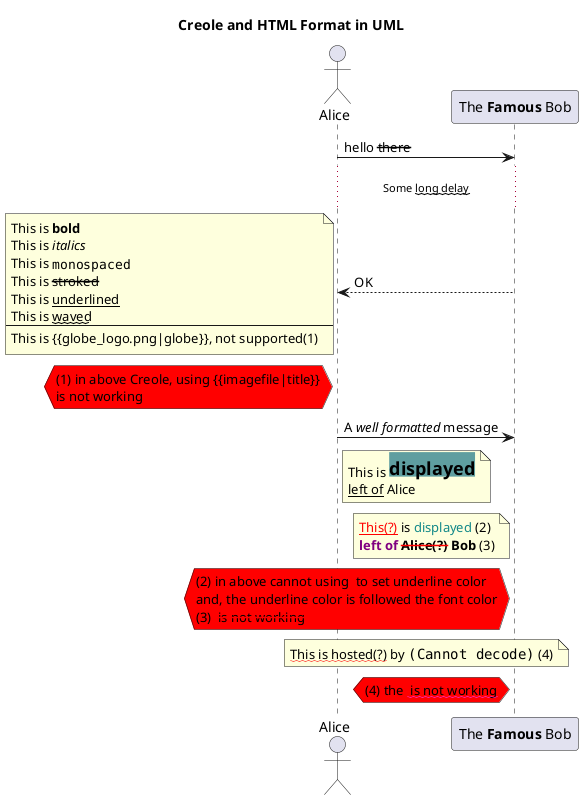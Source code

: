@startuml

title Creole and HTML Format in UML

actor Alice
participant "The **Famous** Bob" as Bob

Alice -> Bob: hello --there--

... Some ~~long delay~~ ...

Alice <-- Bob : OK

note left
    This is **bold**
    This is //italics//
    This is ""monospaced""
    This is --stroked--
    This is __underlined__
    This is ~~waved~~
    ----
    This is {{globe_logo.png|globe}}, not supported(1)
end note

hnote left of Alice #red
    (1) in above Creole, using {{imagefile|title}}
    is not working
end note

Alice -> Bob : A //well formatted// message

note right of Alice
    This is <back:cadetblue><size:18>**displayed**</size></back>
    __left of__ Alice
end note

note left of Bob
    <u><color:red>This(?)</color></u> is <color #118888>displayed</color> (2)
    **<color purple>left of</color> <s:red>Alice(?)</s> Bob** (3)
end note

hnote left of Bob #red
    (2) in above cannot using <u:red> to set underline color
    and, the underline color is followed the font color
    (3) <s:red> is not working
end note

note over Alice, Bob
    <w:red>This is hosted(?)</w> by <img globe_logo.png> (4)
end note

hnote left of Bob #red
    (4) the <w:#FF33FF> is not working
end note

@enduml